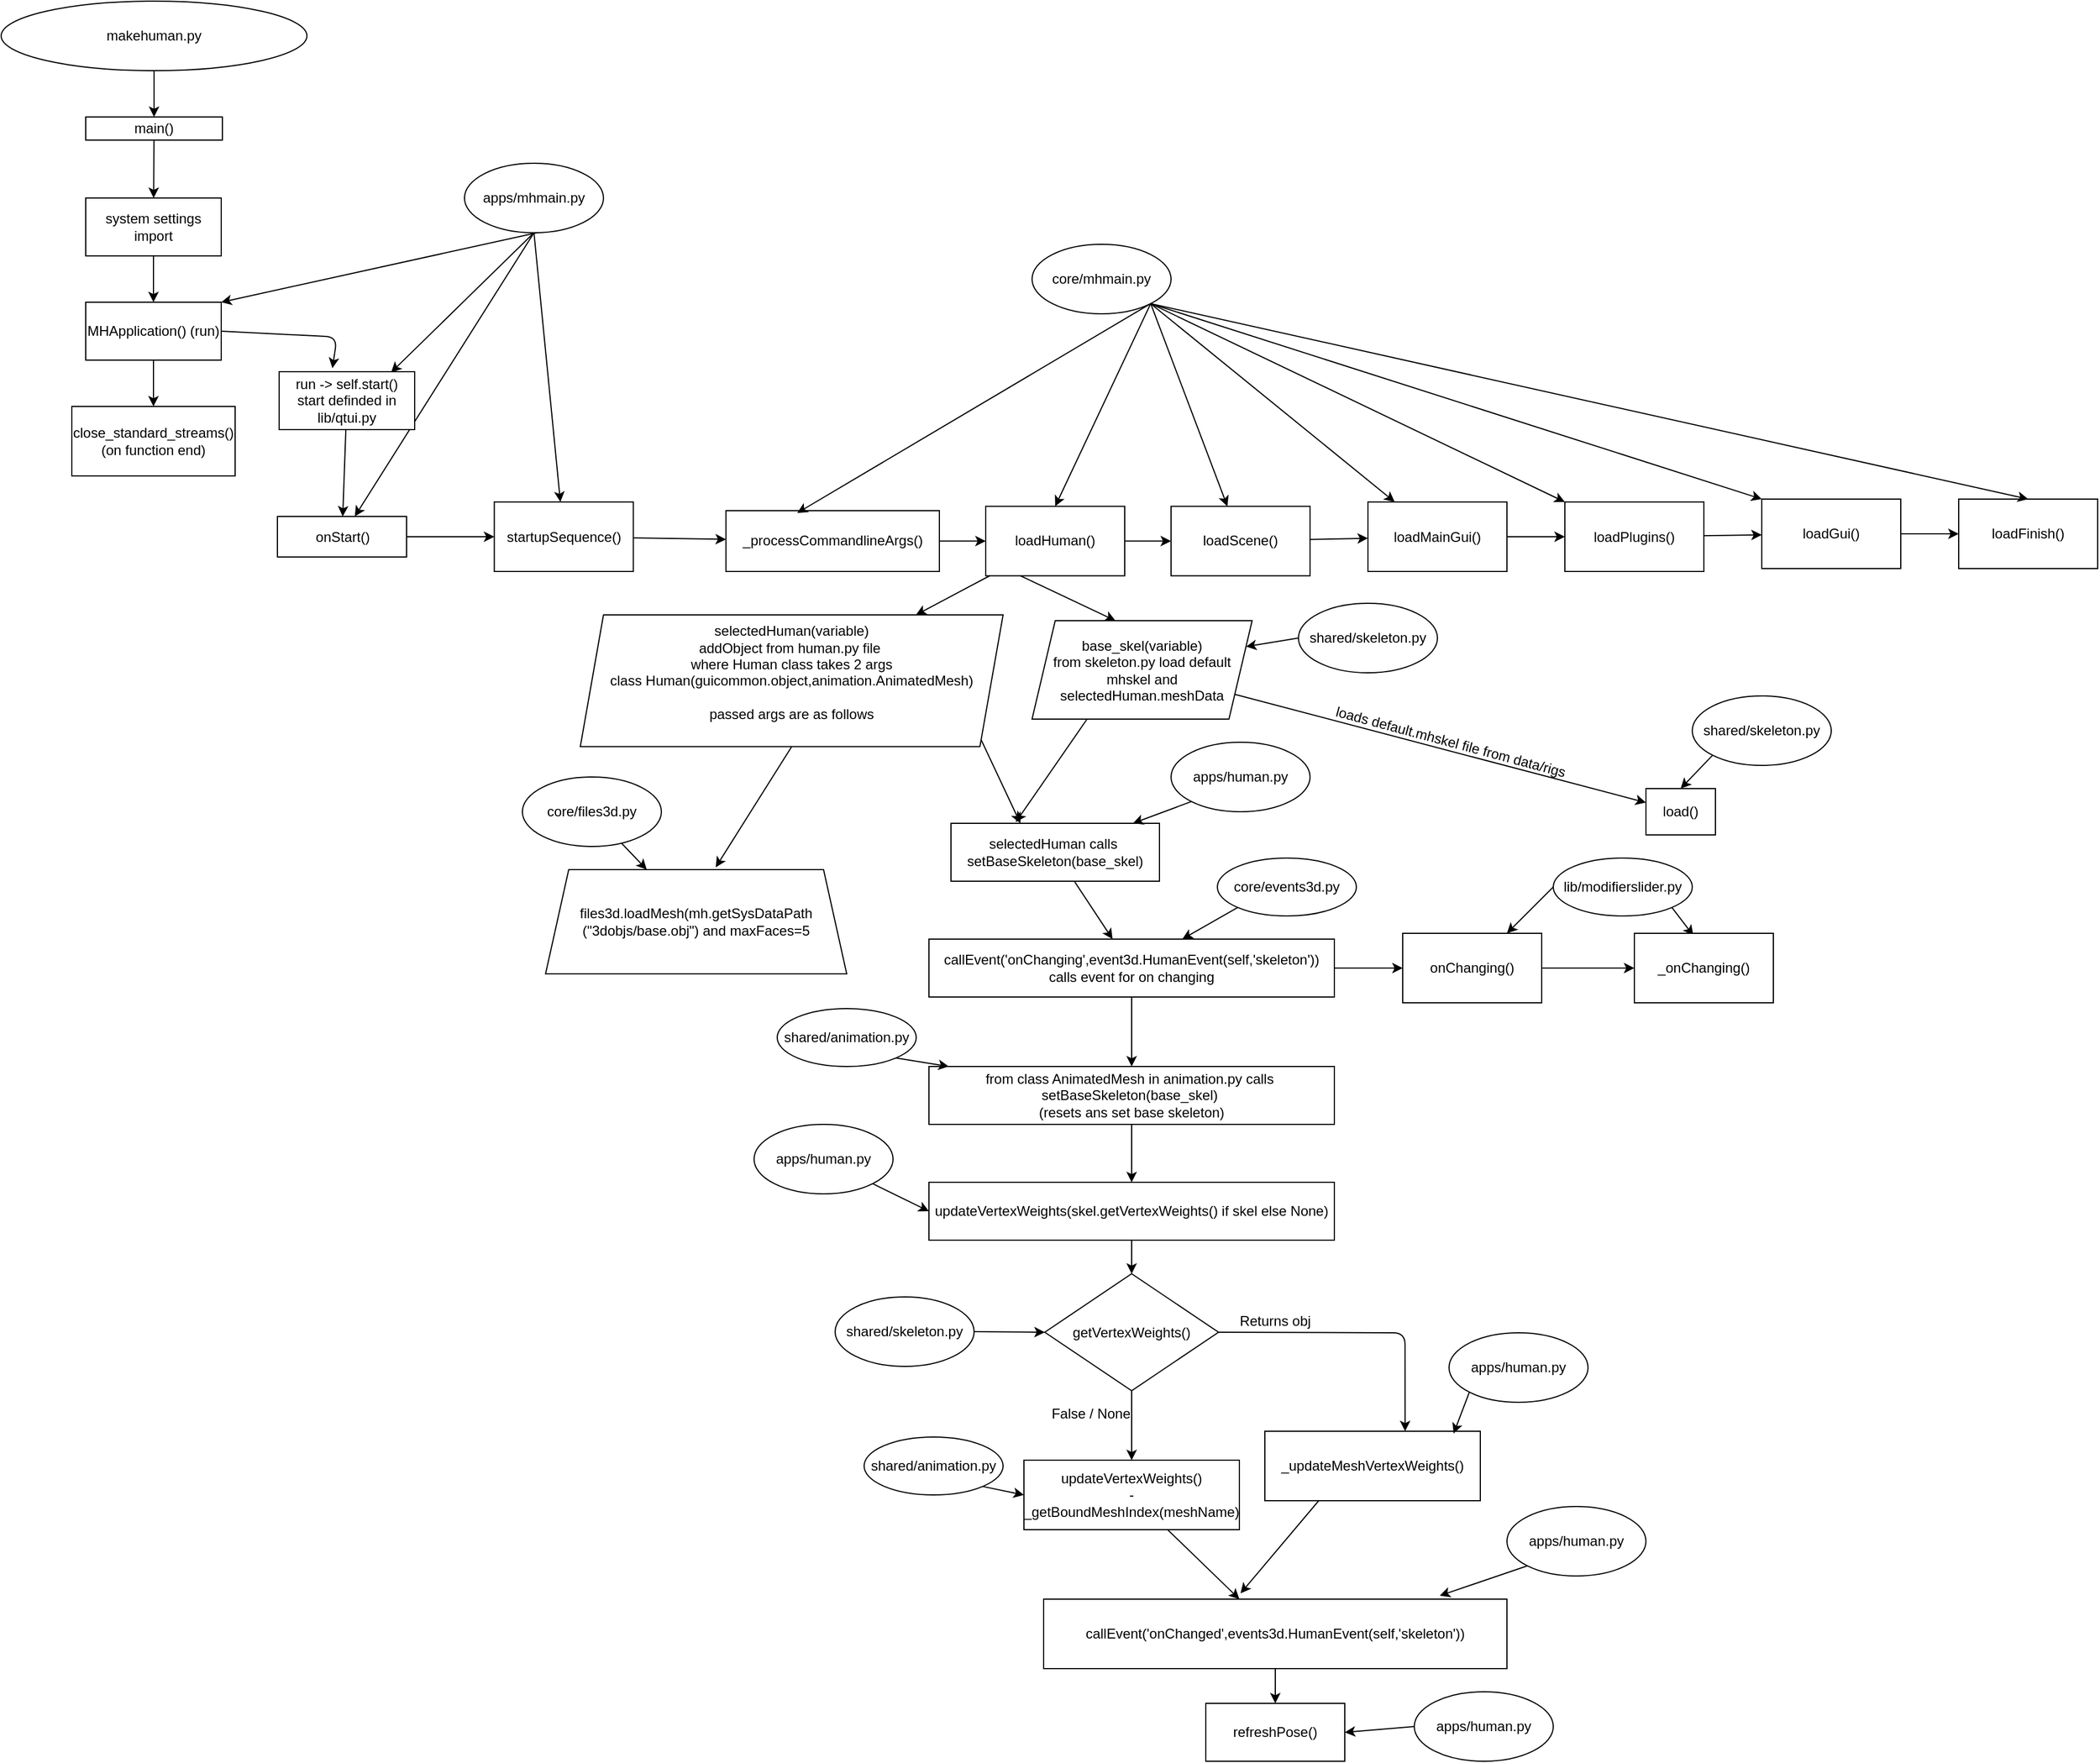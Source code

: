<mxfile>
    <diagram id="8J25Ow5FoDXJ3yIGQgmH" name="Page-1">
        <mxGraphModel dx="401" dy="336" grid="1" gridSize="10" guides="1" tooltips="1" connect="1" arrows="1" fold="1" page="1" pageScale="1" pageWidth="827" pageHeight="1169" math="0" shadow="0">
            <root>
                <mxCell id="0"/>
                <mxCell id="1" parent="0"/>
                <mxCell id="13" value="" style="edgeStyle=none;html=1;" parent="1" source="10" target="12" edge="1">
                    <mxGeometry relative="1" as="geometry"/>
                </mxCell>
                <mxCell id="10" value="makehuman.py" style="ellipse;whiteSpace=wrap;html=1;rounded=0;" parent="1" vertex="1">
                    <mxGeometry x="150" y="50" width="264" height="60" as="geometry"/>
                </mxCell>
                <mxCell id="15" value="" style="edgeStyle=none;html=1;" parent="1" source="12" target="14" edge="1">
                    <mxGeometry relative="1" as="geometry"/>
                </mxCell>
                <mxCell id="12" value="main()" style="whiteSpace=wrap;html=1;rounded=0;" parent="1" vertex="1">
                    <mxGeometry x="223" y="150" width="118" height="20" as="geometry"/>
                </mxCell>
                <mxCell id="17" value="" style="edgeStyle=none;html=1;" parent="1" source="14" target="16" edge="1">
                    <mxGeometry relative="1" as="geometry"/>
                </mxCell>
                <mxCell id="14" value="system settings import" style="whiteSpace=wrap;html=1;rounded=0;" parent="1" vertex="1">
                    <mxGeometry x="223" y="220" width="117" height="50" as="geometry"/>
                </mxCell>
                <mxCell id="22" value="" style="edgeStyle=none;html=1;" parent="1" source="16" target="21" edge="1">
                    <mxGeometry relative="1" as="geometry"/>
                </mxCell>
                <mxCell id="23" style="edgeStyle=none;html=1;exitX=1;exitY=0.5;exitDx=0;exitDy=0;entryX=0.393;entryY=-0.06;entryDx=0;entryDy=0;entryPerimeter=0;" parent="1" source="16" target="24" edge="1">
                    <mxGeometry relative="1" as="geometry">
                        <mxPoint x="440" y="400" as="targetPoint"/>
                        <Array as="points">
                            <mxPoint x="440" y="340"/>
                        </Array>
                    </mxGeometry>
                </mxCell>
                <mxCell id="16" value="MHApplication() (run)" style="whiteSpace=wrap;html=1;rounded=0;" parent="1" vertex="1">
                    <mxGeometry x="223" y="310" width="117" height="50" as="geometry"/>
                </mxCell>
                <mxCell id="20" style="edgeStyle=none;html=1;exitX=1;exitY=1;exitDx=0;exitDy=0;entryX=1;entryY=0;entryDx=0;entryDy=0;" parent="1" source="18" target="16" edge="1">
                    <mxGeometry relative="1" as="geometry"/>
                </mxCell>
                <mxCell id="128" style="edgeStyle=none;html=1;exitX=0.5;exitY=1;exitDx=0;exitDy=0;entryX=0.826;entryY=0.013;entryDx=0;entryDy=0;entryPerimeter=0;" parent="1" source="18" target="24" edge="1">
                    <mxGeometry relative="1" as="geometry"/>
                </mxCell>
                <mxCell id="129" style="edgeStyle=none;html=1;exitX=0.5;exitY=1;exitDx=0;exitDy=0;" parent="1" source="18" target="25" edge="1">
                    <mxGeometry relative="1" as="geometry"/>
                </mxCell>
                <mxCell id="130" style="edgeStyle=none;html=1;exitX=0.5;exitY=1;exitDx=0;exitDy=0;" parent="1" source="18" target="27" edge="1">
                    <mxGeometry relative="1" as="geometry"/>
                </mxCell>
                <mxCell id="18" value="apps/mhmain.py" style="ellipse;whiteSpace=wrap;html=1;rounded=0;" parent="1" vertex="1">
                    <mxGeometry x="550" y="190" width="120" height="60" as="geometry"/>
                </mxCell>
                <mxCell id="21" value="close_standard_streams() (on function end)" style="whiteSpace=wrap;html=1;rounded=0;" parent="1" vertex="1">
                    <mxGeometry x="211" y="400" width="141" height="60" as="geometry"/>
                </mxCell>
                <mxCell id="26" value="" style="edgeStyle=none;html=1;" parent="1" source="24" target="25" edge="1">
                    <mxGeometry relative="1" as="geometry"/>
                </mxCell>
                <mxCell id="24" value="run -&amp;gt; self.start()&lt;br&gt;start definded in lib/qtui.py" style="whiteSpace=wrap;html=1;rounded=0;" parent="1" vertex="1">
                    <mxGeometry x="390" y="370" width="117" height="50" as="geometry"/>
                </mxCell>
                <mxCell id="28" value="" style="edgeStyle=none;html=1;" parent="1" source="25" target="27" edge="1">
                    <mxGeometry relative="1" as="geometry"/>
                </mxCell>
                <mxCell id="25" value="onStart()" style="whiteSpace=wrap;html=1;rounded=0;" parent="1" vertex="1">
                    <mxGeometry x="388.5" y="495" width="111.5" height="35" as="geometry"/>
                </mxCell>
                <mxCell id="30" value="" style="edgeStyle=none;html=1;" parent="1" source="27" target="29" edge="1">
                    <mxGeometry relative="1" as="geometry"/>
                </mxCell>
                <mxCell id="27" value="startupSequence()" style="whiteSpace=wrap;html=1;rounded=0;" parent="1" vertex="1">
                    <mxGeometry x="575.75" y="482.5" width="120" height="60" as="geometry"/>
                </mxCell>
                <mxCell id="32" value="" style="edgeStyle=none;html=1;" parent="1" source="29" target="31" edge="1">
                    <mxGeometry relative="1" as="geometry"/>
                </mxCell>
                <mxCell id="29" value="_processCommandlineArgs()" style="whiteSpace=wrap;html=1;rounded=0;" parent="1" vertex="1">
                    <mxGeometry x="775.75" y="490" width="184.25" height="52.5" as="geometry"/>
                </mxCell>
                <mxCell id="34" value="" style="edgeStyle=none;html=1;" parent="1" source="31" target="33" edge="1">
                    <mxGeometry relative="1" as="geometry"/>
                </mxCell>
                <mxCell id="46" value="" style="edgeStyle=none;html=1;" parent="1" source="31" target="45" edge="1">
                    <mxGeometry relative="1" as="geometry"/>
                </mxCell>
                <mxCell id="61" style="edgeStyle=none;html=1;exitX=0.25;exitY=1;exitDx=0;exitDy=0;entryX=0.379;entryY=0;entryDx=0;entryDy=0;entryPerimeter=0;" parent="1" source="31" target="60" edge="1">
                    <mxGeometry relative="1" as="geometry"/>
                </mxCell>
                <mxCell id="31" value="loadHuman()" style="whiteSpace=wrap;html=1;rounded=0;" parent="1" vertex="1">
                    <mxGeometry x="1000.005" y="486.25" width="120" height="60" as="geometry"/>
                </mxCell>
                <mxCell id="36" value="" style="edgeStyle=none;html=1;" parent="1" source="33" target="35" edge="1">
                    <mxGeometry relative="1" as="geometry"/>
                </mxCell>
                <mxCell id="33" value="loadScene()" style="whiteSpace=wrap;html=1;rounded=0;" parent="1" vertex="1">
                    <mxGeometry x="1160.005" y="486.25" width="120" height="60" as="geometry"/>
                </mxCell>
                <mxCell id="38" value="" style="edgeStyle=none;html=1;" parent="1" source="35" target="37" edge="1">
                    <mxGeometry relative="1" as="geometry"/>
                </mxCell>
                <mxCell id="35" value="loadMainGui()" style="whiteSpace=wrap;html=1;rounded=0;" parent="1" vertex="1">
                    <mxGeometry x="1329.995" y="482.5" width="120" height="60" as="geometry"/>
                </mxCell>
                <mxCell id="40" value="" style="edgeStyle=none;html=1;" parent="1" source="37" target="39" edge="1">
                    <mxGeometry relative="1" as="geometry"/>
                </mxCell>
                <mxCell id="37" value="loadPlugins()" style="whiteSpace=wrap;html=1;rounded=0;" parent="1" vertex="1">
                    <mxGeometry x="1500.005" y="482.5" width="120" height="60" as="geometry"/>
                </mxCell>
                <mxCell id="42" value="" style="edgeStyle=none;html=1;" parent="1" source="39" target="41" edge="1">
                    <mxGeometry relative="1" as="geometry"/>
                </mxCell>
                <mxCell id="39" value="loadGui()" style="whiteSpace=wrap;html=1;rounded=0;" parent="1" vertex="1">
                    <mxGeometry x="1669.995" y="480" width="120" height="60" as="geometry"/>
                </mxCell>
                <mxCell id="41" value="loadFinish()" style="whiteSpace=wrap;html=1;rounded=0;" parent="1" vertex="1">
                    <mxGeometry x="1840.005" y="480" width="120" height="60" as="geometry"/>
                </mxCell>
                <mxCell id="49" style="edgeStyle=none;html=1;exitX=0.5;exitY=1;exitDx=0;exitDy=0;entryX=0.565;entryY=-0.022;entryDx=0;entryDy=0;entryPerimeter=0;" parent="1" source="45" target="58" edge="1">
                    <mxGeometry relative="1" as="geometry">
                        <mxPoint x="755" y="800" as="targetPoint"/>
                    </mxGeometry>
                </mxCell>
                <mxCell id="63" style="edgeStyle=none;html=1;exitX=1;exitY=1;exitDx=0;exitDy=0;entryX=0.333;entryY=0;entryDx=0;entryDy=0;entryPerimeter=0;" parent="1" source="45" target="62" edge="1">
                    <mxGeometry relative="1" as="geometry"/>
                </mxCell>
                <mxCell id="45" value="selectedHuman(variable)&lt;br&gt;addObject from human.py file&amp;nbsp;&lt;br&gt;where Human class takes 2 args&lt;br&gt;class Human(guicommon.object,animation.AnimatedMesh)&lt;br&gt;&lt;br&gt;passed args are as follows&lt;br&gt;&lt;br&gt;" style="shape=parallelogram;perimeter=parallelogramPerimeter;whiteSpace=wrap;html=1;fixedSize=1;rounded=0;" parent="1" vertex="1">
                    <mxGeometry x="650" y="580" width="365" height="113.75" as="geometry"/>
                </mxCell>
                <mxCell id="59" value="" style="edgeStyle=none;html=1;" parent="1" source="53" target="58" edge="1">
                    <mxGeometry relative="1" as="geometry"/>
                </mxCell>
                <mxCell id="53" value="core/files3d.py" style="ellipse;whiteSpace=wrap;html=1;rounded=0;" parent="1" vertex="1">
                    <mxGeometry x="600" y="720" width="120" height="60" as="geometry"/>
                </mxCell>
                <mxCell id="58" value="&lt;span&gt;files3d.loadMesh(mh.getSysDataPath&lt;/span&gt;&lt;br&gt;&lt;span&gt;(&quot;3dobjs/base.obj&quot;) and maxFaces=5&lt;/span&gt;" style="shape=trapezoid;perimeter=trapezoidPerimeter;whiteSpace=wrap;html=1;fixedSize=1;rounded=0;" parent="1" vertex="1">
                    <mxGeometry x="620" y="800" width="260" height="90" as="geometry"/>
                </mxCell>
                <mxCell id="64" style="edgeStyle=none;html=1;exitX=0.25;exitY=1;exitDx=0;exitDy=0;entryX=0.311;entryY=-0.02;entryDx=0;entryDy=0;entryPerimeter=0;" parent="1" source="60" target="62" edge="1">
                    <mxGeometry relative="1" as="geometry">
                        <mxPoint x="1030" y="740" as="targetPoint"/>
                    </mxGeometry>
                </mxCell>
                <mxCell id="119" value="" style="edgeStyle=none;html=1;" parent="1" source="60" target="118" edge="1">
                    <mxGeometry relative="1" as="geometry"/>
                </mxCell>
                <mxCell id="60" value="base_skel(variable)&lt;br&gt;from skeleton.py load default &lt;br&gt;mhskel and selectedHuman.meshData&lt;br&gt;" style="shape=parallelogram;perimeter=parallelogramPerimeter;whiteSpace=wrap;html=1;fixedSize=1;rounded=0;" parent="1" vertex="1">
                    <mxGeometry x="1040" y="585" width="190" height="85" as="geometry"/>
                </mxCell>
                <mxCell id="70" value="" style="edgeStyle=none;html=1;" parent="1" source="62" target="69" edge="1">
                    <mxGeometry relative="1" as="geometry"/>
                </mxCell>
                <mxCell id="62" value="selectedHuman calls&amp;nbsp;&lt;br&gt;setBaseSkeleton(base_skel)" style="whiteSpace=wrap;html=1;rounded=0;" parent="1" vertex="1">
                    <mxGeometry x="970" y="760" width="180.01" height="50" as="geometry"/>
                </mxCell>
                <mxCell id="66" style="edgeStyle=none;html=1;exitX=0;exitY=1;exitDx=0;exitDy=0;" parent="1" source="65" target="62" edge="1">
                    <mxGeometry relative="1" as="geometry"/>
                </mxCell>
                <mxCell id="65" value="apps/human.py" style="ellipse;whiteSpace=wrap;html=1;rounded=0;" parent="1" vertex="1">
                    <mxGeometry x="1160.01" y="690" width="120" height="60" as="geometry"/>
                </mxCell>
                <mxCell id="74" value="" style="edgeStyle=none;html=1;" parent="1" source="69" target="73" edge="1">
                    <mxGeometry relative="1" as="geometry"/>
                </mxCell>
                <mxCell id="135" value="" style="edgeStyle=none;html=1;" parent="1" source="69" target="134" edge="1">
                    <mxGeometry relative="1" as="geometry"/>
                </mxCell>
                <mxCell id="69" value="callEvent('onChanging',event3d.HumanEvent(self,'skeleton'))&lt;br&gt;calls event for on changing" style="whiteSpace=wrap;html=1;rounded=0;" parent="1" vertex="1">
                    <mxGeometry x="951" y="860" width="350" height="50" as="geometry"/>
                </mxCell>
                <mxCell id="72" style="edgeStyle=none;html=1;exitX=0;exitY=1;exitDx=0;exitDy=0;" parent="1" source="71" target="69" edge="1">
                    <mxGeometry relative="1" as="geometry"/>
                </mxCell>
                <mxCell id="71" value="core/events3d.py" style="ellipse;whiteSpace=wrap;html=1;rounded=0;" parent="1" vertex="1">
                    <mxGeometry x="1200" y="790" width="120" height="50" as="geometry"/>
                </mxCell>
                <mxCell id="79" value="" style="edgeStyle=none;html=1;" parent="1" source="73" target="78" edge="1">
                    <mxGeometry relative="1" as="geometry"/>
                </mxCell>
                <mxCell id="73" value="from class AnimatedMesh in animation.py calls&amp;nbsp;&lt;br&gt;setBaseSkeleton(base_skel)&amp;nbsp;&lt;br&gt;(resets ans set base skeleton)" style="whiteSpace=wrap;html=1;rounded=0;" parent="1" vertex="1">
                    <mxGeometry x="951" y="970" width="350" height="50" as="geometry"/>
                </mxCell>
                <mxCell id="76" style="edgeStyle=none;html=1;exitX=1;exitY=1;exitDx=0;exitDy=0;entryX=0.049;entryY=0;entryDx=0;entryDy=0;entryPerimeter=0;" parent="1" source="75" target="73" edge="1">
                    <mxGeometry relative="1" as="geometry"/>
                </mxCell>
                <mxCell id="75" value="shared/animation.py" style="ellipse;whiteSpace=wrap;html=1;rounded=0;" parent="1" vertex="1">
                    <mxGeometry x="820" y="920" width="120" height="50" as="geometry"/>
                </mxCell>
                <mxCell id="91" value="" style="edgeStyle=none;html=1;entryX=0.5;entryY=0;entryDx=0;entryDy=0;" parent="1" source="78" target="96" edge="1">
                    <mxGeometry relative="1" as="geometry">
                        <mxPoint x="1126" y="1169" as="targetPoint"/>
                    </mxGeometry>
                </mxCell>
                <mxCell id="78" value="updateVertexWeights(skel.getVertexWeights() if skel else None)" style="whiteSpace=wrap;html=1;rounded=0;" parent="1" vertex="1">
                    <mxGeometry x="951" y="1070" width="350" height="50" as="geometry"/>
                </mxCell>
                <mxCell id="81" style="edgeStyle=none;html=1;exitX=1;exitY=1;exitDx=0;exitDy=0;entryX=0;entryY=0.5;entryDx=0;entryDy=0;" parent="1" source="80" target="78" edge="1">
                    <mxGeometry relative="1" as="geometry"/>
                </mxCell>
                <mxCell id="80" value="apps/human.py" style="ellipse;whiteSpace=wrap;html=1;rounded=0;" parent="1" vertex="1">
                    <mxGeometry x="800" y="1020" width="120" height="60" as="geometry"/>
                </mxCell>
                <mxCell id="93" style="edgeStyle=none;html=1;exitX=1;exitY=0.5;exitDx=0;exitDy=0;entryX=0;entryY=0.5;entryDx=0;entryDy=0;" parent="1" source="92" target="96" edge="1">
                    <mxGeometry relative="1" as="geometry">
                        <mxPoint x="1053" y="1179" as="targetPoint"/>
                    </mxGeometry>
                </mxCell>
                <mxCell id="92" value="shared/skeleton.py" style="ellipse;whiteSpace=wrap;html=1;rounded=0;" parent="1" vertex="1">
                    <mxGeometry x="870" y="1169" width="120" height="60" as="geometry"/>
                </mxCell>
                <mxCell id="95" style="edgeStyle=none;html=1;exitX=0;exitY=0.5;exitDx=0;exitDy=0;entryX=1;entryY=0.25;entryDx=0;entryDy=0;" parent="1" source="94" target="60" edge="1">
                    <mxGeometry relative="1" as="geometry"/>
                </mxCell>
                <mxCell id="94" value="shared/skeleton.py" style="ellipse;whiteSpace=wrap;html=1;rounded=0;" parent="1" vertex="1">
                    <mxGeometry x="1270" y="570" width="120" height="60" as="geometry"/>
                </mxCell>
                <mxCell id="98" style="edgeStyle=none;html=1;exitX=1;exitY=0.5;exitDx=0;exitDy=0;entryX=0.651;entryY=0;entryDx=0;entryDy=0;entryPerimeter=0;" parent="1" source="96" target="105" edge="1">
                    <mxGeometry relative="1" as="geometry">
                        <mxPoint x="1280" y="1280" as="targetPoint"/>
                        <Array as="points">
                            <mxPoint x="1362" y="1200"/>
                        </Array>
                    </mxGeometry>
                </mxCell>
                <mxCell id="100" value="" style="edgeStyle=none;html=1;" parent="1" source="96" target="99" edge="1">
                    <mxGeometry relative="1" as="geometry"/>
                </mxCell>
                <mxCell id="96" value="getVertexWeights()" style="rhombus;whiteSpace=wrap;html=1;rounded=0;" parent="1" vertex="1">
                    <mxGeometry x="1051" y="1149" width="150" height="101" as="geometry"/>
                </mxCell>
                <mxCell id="109" value="" style="edgeStyle=none;html=1;" parent="1" source="99" target="108" edge="1">
                    <mxGeometry relative="1" as="geometry"/>
                </mxCell>
                <mxCell id="99" value="updateVertexWeights()&lt;br&gt;-&lt;br&gt;_getBoundMeshIndex(meshName)" style="whiteSpace=wrap;html=1;rounded=0;" parent="1" vertex="1">
                    <mxGeometry x="1033" y="1310" width="186" height="60" as="geometry"/>
                </mxCell>
                <UserObject label="False / None" placeholders="1" name="Variable" id="101">
                    <mxCell style="text;html=1;strokeColor=none;fillColor=none;align=center;verticalAlign=middle;whiteSpace=wrap;overflow=hidden;" parent="1" vertex="1">
                        <mxGeometry x="1051" y="1260" width="80" height="20" as="geometry"/>
                    </mxCell>
                </UserObject>
                <UserObject label="Returns obj" placeholders="1" name="Variable" id="102">
                    <mxCell style="text;html=1;strokeColor=none;fillColor=none;align=center;verticalAlign=middle;whiteSpace=wrap;overflow=hidden;" parent="1" vertex="1">
                        <mxGeometry x="1210" y="1180" width="80" height="20" as="geometry"/>
                    </mxCell>
                </UserObject>
                <mxCell id="104" style="edgeStyle=none;html=1;exitX=1;exitY=1;exitDx=0;exitDy=0;entryX=0;entryY=0.5;entryDx=0;entryDy=0;" parent="1" source="103" target="99" edge="1">
                    <mxGeometry relative="1" as="geometry"/>
                </mxCell>
                <mxCell id="103" value="shared/animation.py" style="ellipse;whiteSpace=wrap;html=1;rounded=0;" parent="1" vertex="1">
                    <mxGeometry x="895" y="1290" width="120" height="50" as="geometry"/>
                </mxCell>
                <mxCell id="110" style="edgeStyle=none;html=1;exitX=0.25;exitY=1;exitDx=0;exitDy=0;entryX=0.425;entryY=-0.083;entryDx=0;entryDy=0;entryPerimeter=0;" parent="1" source="105" target="108" edge="1">
                    <mxGeometry relative="1" as="geometry"/>
                </mxCell>
                <mxCell id="105" value="_updateMeshVertexWeights()" style="whiteSpace=wrap;html=1;rounded=0;" parent="1" vertex="1">
                    <mxGeometry x="1241" y="1285" width="186" height="60" as="geometry"/>
                </mxCell>
                <mxCell id="107" style="edgeStyle=none;html=1;exitX=0;exitY=1;exitDx=0;exitDy=0;entryX=0.876;entryY=0.033;entryDx=0;entryDy=0;entryPerimeter=0;" parent="1" source="106" target="105" edge="1">
                    <mxGeometry relative="1" as="geometry"/>
                </mxCell>
                <mxCell id="106" value="apps/human.py" style="ellipse;whiteSpace=wrap;html=1;rounded=0;" parent="1" vertex="1">
                    <mxGeometry x="1400" y="1200" width="120" height="60" as="geometry"/>
                </mxCell>
                <mxCell id="112" value="" style="edgeStyle=none;html=1;" parent="1" source="108" target="111" edge="1">
                    <mxGeometry relative="1" as="geometry"/>
                </mxCell>
                <mxCell id="108" value="callEvent('onChanged',events3d.HumanEvent(self,'skeleton'))" style="whiteSpace=wrap;html=1;rounded=0;" parent="1" vertex="1">
                    <mxGeometry x="1050" y="1430" width="400" height="60" as="geometry"/>
                </mxCell>
                <mxCell id="111" value="refreshPose()" style="whiteSpace=wrap;html=1;rounded=0;" parent="1" vertex="1">
                    <mxGeometry x="1190" y="1520" width="120" height="50" as="geometry"/>
                </mxCell>
                <mxCell id="114" style="edgeStyle=none;html=1;exitX=0;exitY=1;exitDx=0;exitDy=0;entryX=0.855;entryY=-0.05;entryDx=0;entryDy=0;entryPerimeter=0;" parent="1" source="113" target="108" edge="1">
                    <mxGeometry relative="1" as="geometry"/>
                </mxCell>
                <mxCell id="113" value="apps/human.py" style="ellipse;whiteSpace=wrap;html=1;rounded=0;" parent="1" vertex="1">
                    <mxGeometry x="1450" y="1350" width="120" height="60" as="geometry"/>
                </mxCell>
                <mxCell id="116" style="edgeStyle=none;html=1;exitX=0;exitY=0.5;exitDx=0;exitDy=0;entryX=1;entryY=0.5;entryDx=0;entryDy=0;" parent="1" source="115" target="111" edge="1">
                    <mxGeometry relative="1" as="geometry"/>
                </mxCell>
                <mxCell id="115" value="apps/human.py" style="ellipse;whiteSpace=wrap;html=1;rounded=0;" parent="1" vertex="1">
                    <mxGeometry x="1370" y="1510" width="120" height="60" as="geometry"/>
                </mxCell>
                <mxCell id="118" value="load()" style="whiteSpace=wrap;html=1;rounded=0;" parent="1" vertex="1">
                    <mxGeometry x="1570" y="730" width="60" height="40" as="geometry"/>
                </mxCell>
                <mxCell id="121" style="edgeStyle=none;html=1;exitX=1;exitY=1;exitDx=0;exitDy=0;entryX=0.5;entryY=0;entryDx=0;entryDy=0;" parent="1" source="120" target="41" edge="1">
                    <mxGeometry relative="1" as="geometry"/>
                </mxCell>
                <mxCell id="122" style="edgeStyle=none;html=1;exitX=1;exitY=1;exitDx=0;exitDy=0;entryX=0;entryY=0;entryDx=0;entryDy=0;" parent="1" source="120" target="39" edge="1">
                    <mxGeometry relative="1" as="geometry"/>
                </mxCell>
                <mxCell id="123" style="edgeStyle=none;html=1;exitX=1;exitY=1;exitDx=0;exitDy=0;entryX=0;entryY=0;entryDx=0;entryDy=0;" parent="1" source="120" target="37" edge="1">
                    <mxGeometry relative="1" as="geometry"/>
                </mxCell>
                <mxCell id="124" style="edgeStyle=none;html=1;exitX=1;exitY=1;exitDx=0;exitDy=0;" parent="1" source="120" target="35" edge="1">
                    <mxGeometry relative="1" as="geometry"/>
                </mxCell>
                <mxCell id="125" style="edgeStyle=none;html=1;exitX=1;exitY=1;exitDx=0;exitDy=0;" parent="1" source="120" target="33" edge="1">
                    <mxGeometry relative="1" as="geometry"/>
                </mxCell>
                <mxCell id="126" style="edgeStyle=none;html=1;exitX=1;exitY=1;exitDx=0;exitDy=0;entryX=0.5;entryY=0;entryDx=0;entryDy=0;" parent="1" source="120" target="31" edge="1">
                    <mxGeometry relative="1" as="geometry"/>
                </mxCell>
                <mxCell id="127" style="edgeStyle=none;html=1;exitX=1;exitY=1;exitDx=0;exitDy=0;entryX=0.334;entryY=0.038;entryDx=0;entryDy=0;entryPerimeter=0;" parent="1" source="120" target="29" edge="1">
                    <mxGeometry relative="1" as="geometry"/>
                </mxCell>
                <mxCell id="120" value="core/mhmain.py" style="ellipse;whiteSpace=wrap;html=1;rounded=0;" parent="1" vertex="1">
                    <mxGeometry x="1040.01" y="260" width="120" height="60" as="geometry"/>
                </mxCell>
                <UserObject label="loads default.mhskel file from data/rigs" placeholders="1" name="Variable" id="131">
                    <mxCell style="text;html=1;strokeColor=none;fillColor=none;align=center;verticalAlign=middle;whiteSpace=wrap;overflow=hidden;rotation=15;" parent="1" vertex="1">
                        <mxGeometry x="1260" y="680" width="283" height="20" as="geometry"/>
                    </mxCell>
                </UserObject>
                <mxCell id="133" style="edgeStyle=none;html=1;exitX=0;exitY=1;exitDx=0;exitDy=0;entryX=0.5;entryY=0;entryDx=0;entryDy=0;" parent="1" source="132" target="118" edge="1">
                    <mxGeometry relative="1" as="geometry"/>
                </mxCell>
                <mxCell id="132" value="shared/skeleton.py" style="ellipse;whiteSpace=wrap;html=1;rounded=0;" parent="1" vertex="1">
                    <mxGeometry x="1610" y="650" width="120" height="60" as="geometry"/>
                </mxCell>
                <mxCell id="139" value="" style="edgeStyle=none;html=1;" parent="1" source="134" target="138" edge="1">
                    <mxGeometry relative="1" as="geometry"/>
                </mxCell>
                <mxCell id="134" value="onChanging()" style="whiteSpace=wrap;html=1;rounded=0;" parent="1" vertex="1">
                    <mxGeometry x="1360" y="855" width="120" height="60" as="geometry"/>
                </mxCell>
                <mxCell id="137" style="edgeStyle=none;html=1;exitX=0;exitY=0.5;exitDx=0;exitDy=0;" parent="1" source="136" target="134" edge="1">
                    <mxGeometry relative="1" as="geometry"/>
                </mxCell>
                <mxCell id="140" style="edgeStyle=none;html=1;exitX=1;exitY=1;exitDx=0;exitDy=0;entryX=0.425;entryY=0.033;entryDx=0;entryDy=0;entryPerimeter=0;" parent="1" source="136" target="138" edge="1">
                    <mxGeometry relative="1" as="geometry">
                        <mxPoint x="1610" y="850" as="targetPoint"/>
                    </mxGeometry>
                </mxCell>
                <mxCell id="136" value="lib/modifierslider.py" style="ellipse;whiteSpace=wrap;html=1;rounded=0;" parent="1" vertex="1">
                    <mxGeometry x="1490" y="790" width="120" height="50" as="geometry"/>
                </mxCell>
                <mxCell id="138" value="_onChanging()" style="whiteSpace=wrap;html=1;rounded=0;" parent="1" vertex="1">
                    <mxGeometry x="1560" y="855" width="120" height="60" as="geometry"/>
                </mxCell>
            </root>
        </mxGraphModel>
    </diagram>
</mxfile>